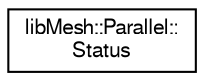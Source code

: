 digraph "Graphical Class Hierarchy"
{
  edge [fontname="FreeSans",fontsize="10",labelfontname="FreeSans",labelfontsize="10"];
  node [fontname="FreeSans",fontsize="10",shape=record];
  rankdir="LR";
  Node1 [label="libMesh::Parallel::\lStatus",height=0.2,width=0.4,color="black", fillcolor="white", style="filled",URL="$classlibMesh_1_1Parallel_1_1Status.html"];
}
